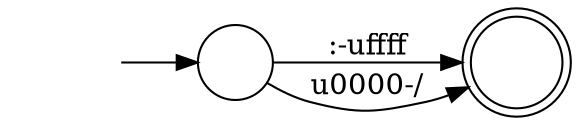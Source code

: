 digraph Automaton {
	graph [bb="0,0,250,44.426",
		dpi=96,
		rankdir=LR
	];
	node [label="\N"];
	0	 [height=0.5,
		label="",
		pos="109,22.426",
		shape=circle,
		width=0.5];
	1	 [height=0.61111,
		label="",
		pos="228,22.426",
		shape=doublecircle,
		width=0.61111];
	0 -> 1	 [label=":-\uffff",
		lp="166.5,29.926",
		pos="e,205.6,22.426 127.01,22.426 144.88,22.426 173.38,22.426 195.39,22.426"];
	0 -> 1	 [label="\u0000-/",
		lp="166.5,10.926",
		pos="e,208.6,11.341 124.31,12.56 130.4,8.932 137.76,5.2633 145,3.4255 163.52,-1.2781 169.38,-0.8694 188,3.4255 191.74,4.2887 195.54,5.5621 \
199.23,7.0479"];
	initial	 [height=0.5,
		label="",
		pos="27,22.426",
		shape=plaintext,
		width=0.75];
	initial -> 0	 [pos="e,90.826,22.426 54.195,22.426 62.654,22.426 72.051,22.426 80.595,22.426"];
}
